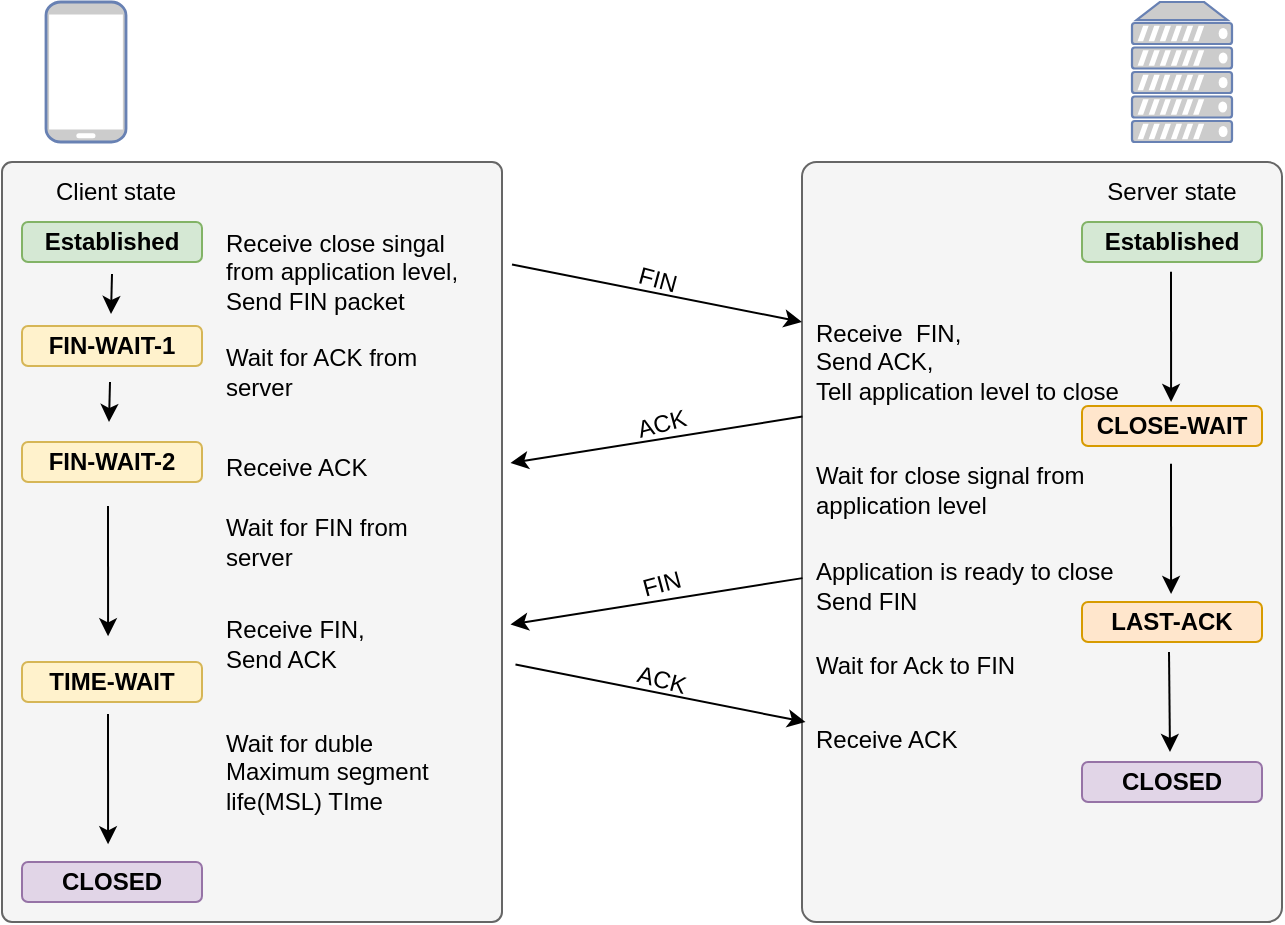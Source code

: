 <mxfile version="15.5.9" type="github">
  <diagram id="3rdq8XS_azP-5-eBuTJT" name="Page-1">
    <mxGraphModel dx="1209" dy="652" grid="1" gridSize="10" guides="1" tooltips="1" connect="1" arrows="1" fold="1" page="1" pageScale="1" pageWidth="827" pageHeight="1169" math="0" shadow="0">
      <root>
        <mxCell id="0" />
        <mxCell id="1" parent="0" />
        <mxCell id="dQz_Y7LM4nyQHIk9n-5D-1" value="" style="fontColor=#0066CC;verticalAlign=top;verticalLabelPosition=bottom;labelPosition=center;align=center;html=1;outlineConnect=0;fillColor=#CCCCCC;strokeColor=#6881B3;gradientColor=none;gradientDirection=north;strokeWidth=2;shape=mxgraph.networks.mobile;" vertex="1" parent="1">
          <mxGeometry x="52" y="70" width="40" height="70" as="geometry" />
        </mxCell>
        <mxCell id="dQz_Y7LM4nyQHIk9n-5D-2" value="" style="fontColor=#0066CC;verticalAlign=top;verticalLabelPosition=bottom;labelPosition=center;align=center;html=1;outlineConnect=0;fillColor=#CCCCCC;strokeColor=#6881B3;gradientColor=none;gradientDirection=north;strokeWidth=2;shape=mxgraph.networks.server;" vertex="1" parent="1">
          <mxGeometry x="595" y="70" width="50" height="70" as="geometry" />
        </mxCell>
        <mxCell id="dQz_Y7LM4nyQHIk9n-5D-3" value="" style="rounded=1;whiteSpace=wrap;html=1;fillColor=#f5f5f5;strokeColor=#666666;arcSize=2;fontColor=#333333;" vertex="1" parent="1">
          <mxGeometry x="30" y="150" width="250" height="380" as="geometry" />
        </mxCell>
        <mxCell id="dQz_Y7LM4nyQHIk9n-5D-4" value="" style="rounded=1;whiteSpace=wrap;html=1;arcSize=3;fillColor=#f5f5f5;strokeColor=#666666;fontColor=#333333;" vertex="1" parent="1">
          <mxGeometry x="430" y="150" width="240" height="380" as="geometry" />
        </mxCell>
        <mxCell id="dQz_Y7LM4nyQHIk9n-5D-5" value="Client state" style="text;html=1;strokeColor=none;fillColor=none;align=center;verticalAlign=middle;whiteSpace=wrap;rounded=0;" vertex="1" parent="1">
          <mxGeometry x="52" y="150" width="70" height="30" as="geometry" />
        </mxCell>
        <mxCell id="dQz_Y7LM4nyQHIk9n-5D-7" value="Established" style="rounded=1;whiteSpace=wrap;html=1;fillColor=#d5e8d4;strokeColor=#82b366;fontStyle=1" vertex="1" parent="1">
          <mxGeometry x="40" y="180" width="90" height="20" as="geometry" />
        </mxCell>
        <mxCell id="dQz_Y7LM4nyQHIk9n-5D-8" value="FIN-WAIT-1" style="rounded=1;whiteSpace=wrap;html=1;fillColor=#fff2cc;strokeColor=#d6b656;fontStyle=1" vertex="1" parent="1">
          <mxGeometry x="40" y="232" width="90" height="20" as="geometry" />
        </mxCell>
        <mxCell id="dQz_Y7LM4nyQHIk9n-5D-9" value="FIN-WAIT-2" style="rounded=1;whiteSpace=wrap;html=1;fillColor=#fff2cc;strokeColor=#d6b656;fontStyle=1" vertex="1" parent="1">
          <mxGeometry x="40" y="290" width="90" height="20" as="geometry" />
        </mxCell>
        <mxCell id="dQz_Y7LM4nyQHIk9n-5D-10" value="TIME-WAIT" style="rounded=1;whiteSpace=wrap;html=1;fillColor=#fff2cc;strokeColor=#d6b656;fontStyle=1" vertex="1" parent="1">
          <mxGeometry x="40" y="400" width="90" height="20" as="geometry" />
        </mxCell>
        <mxCell id="dQz_Y7LM4nyQHIk9n-5D-11" value="CLOSED" style="rounded=1;whiteSpace=wrap;html=1;fillColor=#e1d5e7;strokeColor=#9673a6;fontStyle=1" vertex="1" parent="1">
          <mxGeometry x="40" y="500" width="90" height="20" as="geometry" />
        </mxCell>
        <mxCell id="dQz_Y7LM4nyQHIk9n-5D-12" value="" style="endArrow=classic;html=1;rounded=0;" edge="1" parent="1">
          <mxGeometry width="50" height="50" relative="1" as="geometry">
            <mxPoint x="85" y="206" as="sourcePoint" />
            <mxPoint x="84.5" y="226" as="targetPoint" />
          </mxGeometry>
        </mxCell>
        <mxCell id="dQz_Y7LM4nyQHIk9n-5D-14" value="" style="endArrow=classic;html=1;rounded=0;" edge="1" parent="1">
          <mxGeometry width="50" height="50" relative="1" as="geometry">
            <mxPoint x="84" y="260" as="sourcePoint" />
            <mxPoint x="83.5" y="280" as="targetPoint" />
          </mxGeometry>
        </mxCell>
        <mxCell id="dQz_Y7LM4nyQHIk9n-5D-18" value="" style="endArrow=classic;html=1;rounded=0;entryX=0.278;entryY=0.632;entryDx=0;entryDy=0;entryPerimeter=0;" edge="1" parent="1">
          <mxGeometry width="50" height="50" relative="1" as="geometry">
            <mxPoint x="83" y="322" as="sourcePoint" />
            <mxPoint x="83.04" y="387.16" as="targetPoint" />
          </mxGeometry>
        </mxCell>
        <mxCell id="dQz_Y7LM4nyQHIk9n-5D-19" value="" style="endArrow=classic;html=1;rounded=0;entryX=0.278;entryY=0.632;entryDx=0;entryDy=0;entryPerimeter=0;" edge="1" parent="1">
          <mxGeometry width="50" height="50" relative="1" as="geometry">
            <mxPoint x="83" y="426" as="sourcePoint" />
            <mxPoint x="83.04" y="491.16" as="targetPoint" />
          </mxGeometry>
        </mxCell>
        <mxCell id="dQz_Y7LM4nyQHIk9n-5D-20" value="Established" style="rounded=1;whiteSpace=wrap;html=1;fillColor=#d5e8d4;strokeColor=#82b366;fontStyle=1" vertex="1" parent="1">
          <mxGeometry x="570" y="180" width="90" height="20" as="geometry" />
        </mxCell>
        <mxCell id="dQz_Y7LM4nyQHIk9n-5D-21" value="Server state" style="text;html=1;strokeColor=none;fillColor=none;align=center;verticalAlign=middle;whiteSpace=wrap;rounded=0;" vertex="1" parent="1">
          <mxGeometry x="580" y="150" width="70" height="30" as="geometry" />
        </mxCell>
        <mxCell id="dQz_Y7LM4nyQHIk9n-5D-23" value="CLOSE-WAIT" style="rounded=1;whiteSpace=wrap;html=1;fillColor=#ffe6cc;strokeColor=#d79b00;fontStyle=1" vertex="1" parent="1">
          <mxGeometry x="570" y="272" width="90" height="20" as="geometry" />
        </mxCell>
        <mxCell id="dQz_Y7LM4nyQHIk9n-5D-24" value="LAST-ACK" style="rounded=1;whiteSpace=wrap;html=1;fillColor=#ffe6cc;strokeColor=#d79b00;fontStyle=1" vertex="1" parent="1">
          <mxGeometry x="570" y="370" width="90" height="20" as="geometry" />
        </mxCell>
        <mxCell id="dQz_Y7LM4nyQHIk9n-5D-25" value="CLOSED" style="rounded=1;whiteSpace=wrap;html=1;fillColor=#e1d5e7;strokeColor=#9673a6;fontStyle=1" vertex="1" parent="1">
          <mxGeometry x="570" y="450" width="90" height="20" as="geometry" />
        </mxCell>
        <mxCell id="dQz_Y7LM4nyQHIk9n-5D-31" value="" style="endArrow=classic;html=1;rounded=0;exitX=1.02;exitY=0.135;exitDx=0;exitDy=0;exitPerimeter=0;" edge="1" parent="1" source="dQz_Y7LM4nyQHIk9n-5D-3">
          <mxGeometry width="50" height="50" relative="1" as="geometry">
            <mxPoint x="390" y="350" as="sourcePoint" />
            <mxPoint x="430" y="230" as="targetPoint" />
          </mxGeometry>
        </mxCell>
        <mxCell id="dQz_Y7LM4nyQHIk9n-5D-32" value="FIN" style="text;html=1;strokeColor=none;fillColor=none;align=center;verticalAlign=middle;whiteSpace=wrap;rounded=0;rotation=15;" vertex="1" parent="1">
          <mxGeometry x="328" y="194" width="60" height="30" as="geometry" />
        </mxCell>
        <mxCell id="dQz_Y7LM4nyQHIk9n-5D-33" value="&lt;div&gt;&lt;span&gt;Receive close singal from application level,&lt;/span&gt;&lt;/div&gt;Send FIN packet" style="text;html=1;strokeColor=none;fillColor=none;align=left;verticalAlign=middle;whiteSpace=wrap;rounded=0;" vertex="1" parent="1">
          <mxGeometry x="140" y="190" width="120" height="30" as="geometry" />
        </mxCell>
        <mxCell id="dQz_Y7LM4nyQHIk9n-5D-34" value="Wait for ACK from server&lt;div&gt;&lt;/div&gt;" style="text;html=1;strokeColor=none;fillColor=none;align=left;verticalAlign=middle;whiteSpace=wrap;rounded=0;" vertex="1" parent="1">
          <mxGeometry x="140" y="240" width="120" height="30" as="geometry" />
        </mxCell>
        <mxCell id="dQz_Y7LM4nyQHIk9n-5D-35" value="Receive ACK&lt;div&gt;&lt;/div&gt;" style="text;html=1;strokeColor=none;fillColor=none;align=left;verticalAlign=middle;whiteSpace=wrap;rounded=0;" vertex="1" parent="1">
          <mxGeometry x="140" y="288" width="120" height="30" as="geometry" />
        </mxCell>
        <mxCell id="dQz_Y7LM4nyQHIk9n-5D-36" value="Wait for FIN from server&lt;div&gt;&lt;/div&gt;" style="text;html=1;strokeColor=none;fillColor=none;align=left;verticalAlign=middle;whiteSpace=wrap;rounded=0;" vertex="1" parent="1">
          <mxGeometry x="140" y="325" width="120" height="30" as="geometry" />
        </mxCell>
        <mxCell id="dQz_Y7LM4nyQHIk9n-5D-37" value="Receive FIN,&lt;br&gt;Send ACK&lt;br&gt;&lt;div&gt;&lt;/div&gt;" style="text;html=1;strokeColor=none;fillColor=none;align=left;verticalAlign=middle;whiteSpace=wrap;rounded=0;" vertex="1" parent="1">
          <mxGeometry x="140" y="376" width="120" height="30" as="geometry" />
        </mxCell>
        <mxCell id="dQz_Y7LM4nyQHIk9n-5D-38" value="" style="endArrow=classic;html=1;rounded=0;entryX=1.017;entryY=0.396;entryDx=0;entryDy=0;entryPerimeter=0;exitX=0.001;exitY=0.335;exitDx=0;exitDy=0;exitPerimeter=0;" edge="1" parent="1" source="dQz_Y7LM4nyQHIk9n-5D-4" target="dQz_Y7LM4nyQHIk9n-5D-3">
          <mxGeometry width="50" height="50" relative="1" as="geometry">
            <mxPoint x="480" y="270" as="sourcePoint" />
            <mxPoint x="320" y="350" as="targetPoint" />
          </mxGeometry>
        </mxCell>
        <mxCell id="dQz_Y7LM4nyQHIk9n-5D-39" value="ACK" style="text;html=1;strokeColor=none;fillColor=none;align=center;verticalAlign=middle;whiteSpace=wrap;rounded=0;rotation=-15;" vertex="1" parent="1">
          <mxGeometry x="330" y="266" width="60" height="30" as="geometry" />
        </mxCell>
        <mxCell id="dQz_Y7LM4nyQHIk9n-5D-40" value="&lt;div&gt;&lt;span&gt;Receive&amp;nbsp; FIN,&lt;/span&gt;&lt;/div&gt;&lt;div&gt;&lt;span&gt;Send ACK,&amp;nbsp;&lt;/span&gt;&lt;/div&gt;&lt;div&gt;Tell application level to close&lt;/div&gt;" style="text;html=1;strokeColor=none;fillColor=none;align=left;verticalAlign=middle;whiteSpace=wrap;rounded=0;" vertex="1" parent="1">
          <mxGeometry x="435" y="228" width="160" height="44" as="geometry" />
        </mxCell>
        <mxCell id="dQz_Y7LM4nyQHIk9n-5D-41" value="" style="endArrow=classic;html=1;rounded=0;entryX=0.278;entryY=0.632;entryDx=0;entryDy=0;entryPerimeter=0;" edge="1" parent="1">
          <mxGeometry width="50" height="50" relative="1" as="geometry">
            <mxPoint x="614.5" y="204.84" as="sourcePoint" />
            <mxPoint x="614.54" y="270.0" as="targetPoint" />
          </mxGeometry>
        </mxCell>
        <mxCell id="dQz_Y7LM4nyQHIk9n-5D-42" value="" style="endArrow=classic;html=1;rounded=0;entryX=1.017;entryY=0.396;entryDx=0;entryDy=0;entryPerimeter=0;exitX=0.001;exitY=0.335;exitDx=0;exitDy=0;exitPerimeter=0;" edge="1" parent="1">
          <mxGeometry width="50" height="50" relative="1" as="geometry">
            <mxPoint x="430.24" y="358.06" as="sourcePoint" />
            <mxPoint x="284.25" y="381.24" as="targetPoint" />
          </mxGeometry>
        </mxCell>
        <mxCell id="dQz_Y7LM4nyQHIk9n-5D-43" value="FIN" style="text;html=1;strokeColor=none;fillColor=none;align=center;verticalAlign=middle;whiteSpace=wrap;rounded=0;rotation=-15;" vertex="1" parent="1">
          <mxGeometry x="330" y="346" width="60" height="30" as="geometry" />
        </mxCell>
        <mxCell id="dQz_Y7LM4nyQHIk9n-5D-44" value="" style="endArrow=classic;html=1;rounded=0;exitX=1.02;exitY=0.135;exitDx=0;exitDy=0;exitPerimeter=0;" edge="1" parent="1">
          <mxGeometry width="50" height="50" relative="1" as="geometry">
            <mxPoint x="286.74" y="401.3" as="sourcePoint" />
            <mxPoint x="431.74" y="430" as="targetPoint" />
          </mxGeometry>
        </mxCell>
        <mxCell id="dQz_Y7LM4nyQHIk9n-5D-45" value="ACK" style="text;html=1;strokeColor=none;fillColor=none;align=center;verticalAlign=middle;whiteSpace=wrap;rounded=0;rotation=15;" vertex="1" parent="1">
          <mxGeometry x="329.74" y="394" width="60" height="30" as="geometry" />
        </mxCell>
        <mxCell id="dQz_Y7LM4nyQHIk9n-5D-46" value="Wait for close signal from application level" style="text;html=1;strokeColor=none;fillColor=none;align=left;verticalAlign=middle;whiteSpace=wrap;rounded=0;" vertex="1" parent="1">
          <mxGeometry x="435" y="292" width="160" height="44" as="geometry" />
        </mxCell>
        <mxCell id="dQz_Y7LM4nyQHIk9n-5D-48" value="Application is ready to close&lt;br&gt;Send FIN" style="text;html=1;strokeColor=none;fillColor=none;align=left;verticalAlign=middle;whiteSpace=wrap;rounded=0;" vertex="1" parent="1">
          <mxGeometry x="435" y="340" width="160" height="44" as="geometry" />
        </mxCell>
        <mxCell id="dQz_Y7LM4nyQHIk9n-5D-49" value="" style="endArrow=classic;html=1;rounded=0;entryX=0.278;entryY=0.632;entryDx=0;entryDy=0;entryPerimeter=0;" edge="1" parent="1">
          <mxGeometry width="50" height="50" relative="1" as="geometry">
            <mxPoint x="614.5" y="300.84" as="sourcePoint" />
            <mxPoint x="614.54" y="366.0" as="targetPoint" />
          </mxGeometry>
        </mxCell>
        <mxCell id="dQz_Y7LM4nyQHIk9n-5D-50" value="Wait for duble Maximum segment life(MSL) TIme&lt;br&gt;&lt;div&gt;&lt;/div&gt;" style="text;html=1;strokeColor=none;fillColor=none;align=left;verticalAlign=middle;whiteSpace=wrap;rounded=0;" vertex="1" parent="1">
          <mxGeometry x="140" y="440" width="120" height="30" as="geometry" />
        </mxCell>
        <mxCell id="dQz_Y7LM4nyQHIk9n-5D-51" value="" style="endArrow=classic;html=1;rounded=0;" edge="1" parent="1">
          <mxGeometry width="50" height="50" relative="1" as="geometry">
            <mxPoint x="613.5" y="395" as="sourcePoint" />
            <mxPoint x="614" y="445" as="targetPoint" />
          </mxGeometry>
        </mxCell>
        <mxCell id="dQz_Y7LM4nyQHIk9n-5D-52" value="Wait for Ack to FIN" style="text;html=1;strokeColor=none;fillColor=none;align=left;verticalAlign=middle;whiteSpace=wrap;rounded=0;" vertex="1" parent="1">
          <mxGeometry x="435" y="380" width="160" height="44" as="geometry" />
        </mxCell>
        <mxCell id="dQz_Y7LM4nyQHIk9n-5D-53" value="Receive ACK" style="text;html=1;strokeColor=none;fillColor=none;align=left;verticalAlign=middle;whiteSpace=wrap;rounded=0;" vertex="1" parent="1">
          <mxGeometry x="435" y="417" width="160" height="44" as="geometry" />
        </mxCell>
      </root>
    </mxGraphModel>
  </diagram>
</mxfile>

